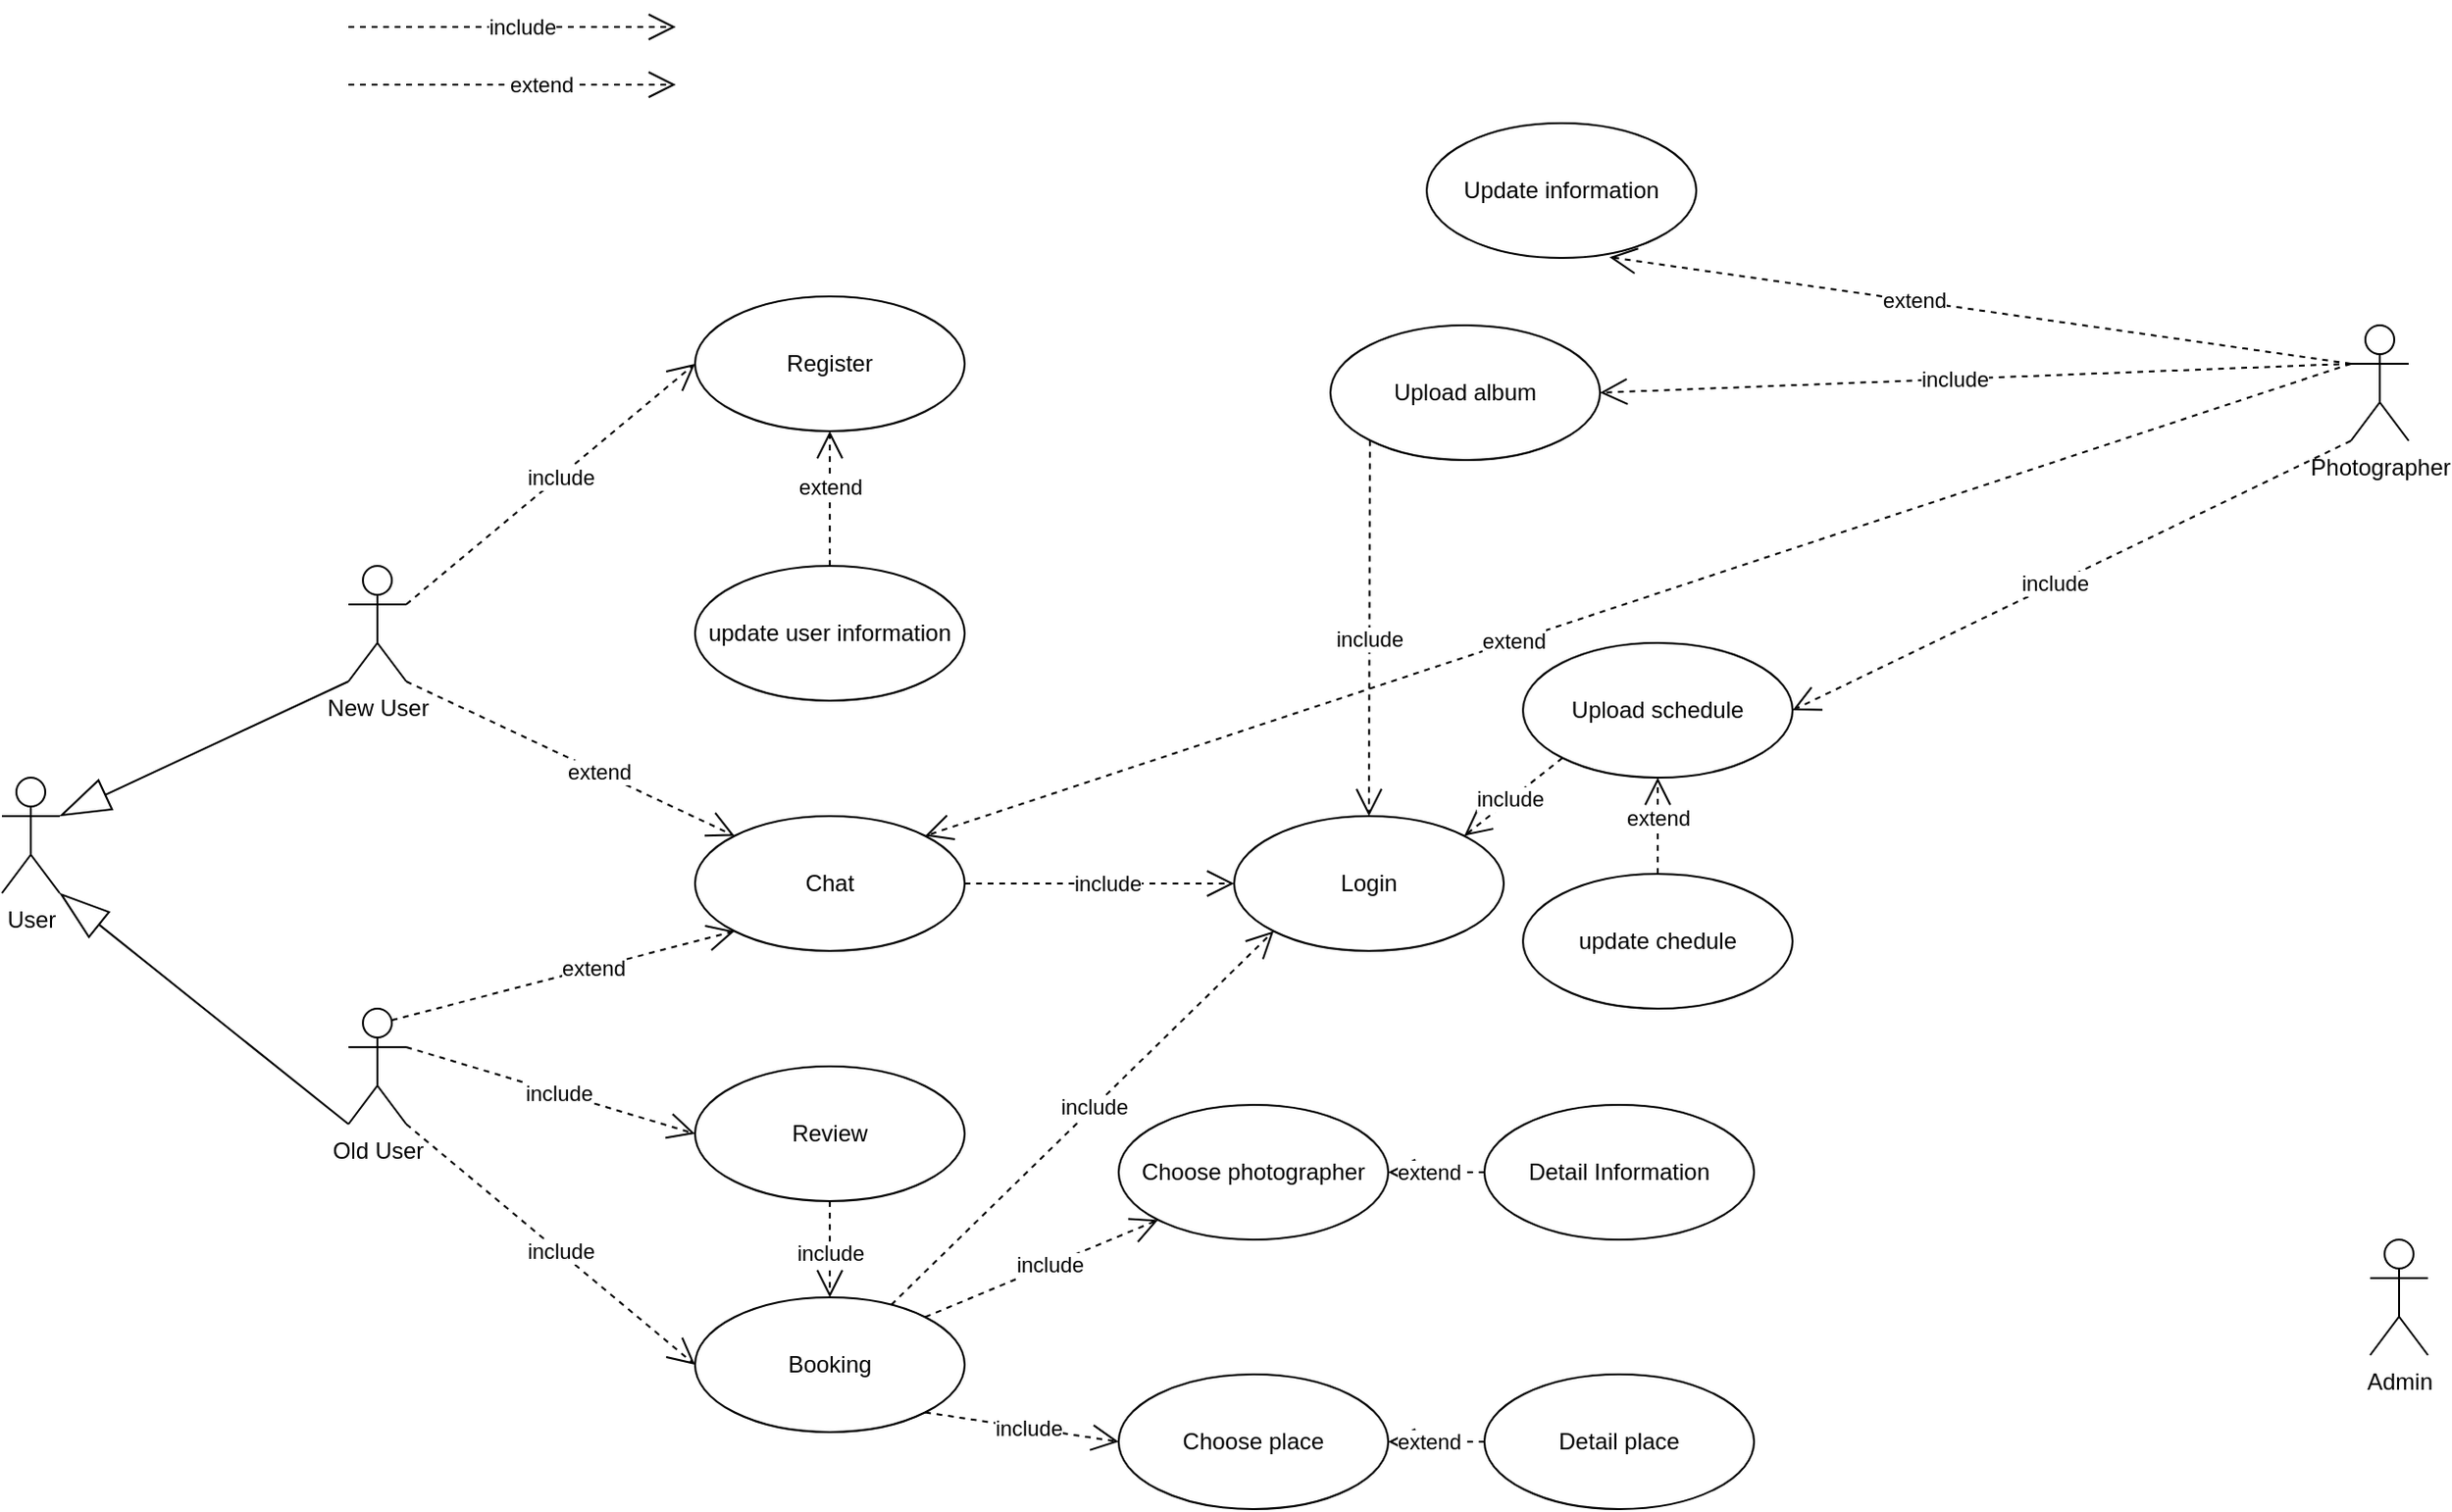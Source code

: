 <mxfile version="13.7.9" type="github">
  <diagram id="EGZNZqLGof7JbSLH0rr6" name="Page-1">
    <mxGraphModel dx="1426" dy="783" grid="1" gridSize="10" guides="1" tooltips="1" connect="1" arrows="1" fold="1" page="1" pageScale="1" pageWidth="1100" pageHeight="1700" math="0" shadow="0">
      <root>
        <mxCell id="0" />
        <mxCell id="1" parent="0" />
        <mxCell id="xwwWXdzjIdcxHAzQ7T1N-3" value="User" style="shape=umlActor;verticalLabelPosition=bottom;verticalAlign=top;html=1;" vertex="1" parent="1">
          <mxGeometry x="90" y="820" width="30" height="60" as="geometry" />
        </mxCell>
        <mxCell id="xwwWXdzjIdcxHAzQ7T1N-4" value="New User" style="shape=umlActor;verticalLabelPosition=bottom;verticalAlign=top;html=1;" vertex="1" parent="1">
          <mxGeometry x="270" y="710" width="30" height="60" as="geometry" />
        </mxCell>
        <mxCell id="xwwWXdzjIdcxHAzQ7T1N-7" value="Old User" style="shape=umlActor;verticalLabelPosition=bottom;verticalAlign=top;html=1;" vertex="1" parent="1">
          <mxGeometry x="270" y="940" width="30" height="60" as="geometry" />
        </mxCell>
        <mxCell id="xwwWXdzjIdcxHAzQ7T1N-8" value="Register" style="ellipse;whiteSpace=wrap;html=1;" vertex="1" parent="1">
          <mxGeometry x="450" y="570" width="140" height="70" as="geometry" />
        </mxCell>
        <mxCell id="xwwWXdzjIdcxHAzQ7T1N-9" value="Chat" style="ellipse;whiteSpace=wrap;html=1;" vertex="1" parent="1">
          <mxGeometry x="450" y="840" width="140" height="70" as="geometry" />
        </mxCell>
        <mxCell id="xwwWXdzjIdcxHAzQ7T1N-10" value="Login" style="ellipse;whiteSpace=wrap;html=1;" vertex="1" parent="1">
          <mxGeometry x="730" y="840" width="140" height="70" as="geometry" />
        </mxCell>
        <mxCell id="xwwWXdzjIdcxHAzQ7T1N-11" value="Booking" style="ellipse;whiteSpace=wrap;html=1;" vertex="1" parent="1">
          <mxGeometry x="450" y="1090" width="140" height="70" as="geometry" />
        </mxCell>
        <mxCell id="xwwWXdzjIdcxHAzQ7T1N-12" value="Choose photographer" style="ellipse;whiteSpace=wrap;html=1;" vertex="1" parent="1">
          <mxGeometry x="670" y="990" width="140" height="70" as="geometry" />
        </mxCell>
        <mxCell id="xwwWXdzjIdcxHAzQ7T1N-13" value="Choose place" style="ellipse;whiteSpace=wrap;html=1;" vertex="1" parent="1">
          <mxGeometry x="670" y="1130" width="140" height="70" as="geometry" />
        </mxCell>
        <mxCell id="xwwWXdzjIdcxHAzQ7T1N-14" value="Review" style="ellipse;whiteSpace=wrap;html=1;" vertex="1" parent="1">
          <mxGeometry x="450" y="970" width="140" height="70" as="geometry" />
        </mxCell>
        <mxCell id="xwwWXdzjIdcxHAzQ7T1N-15" value="Upload album" style="ellipse;whiteSpace=wrap;html=1;" vertex="1" parent="1">
          <mxGeometry x="780" y="585" width="140" height="70" as="geometry" />
        </mxCell>
        <mxCell id="xwwWXdzjIdcxHAzQ7T1N-16" value="Photographer" style="shape=umlActor;verticalLabelPosition=bottom;verticalAlign=top;html=1;" vertex="1" parent="1">
          <mxGeometry x="1310" y="585" width="30" height="60" as="geometry" />
        </mxCell>
        <mxCell id="xwwWXdzjIdcxHAzQ7T1N-17" value="Admin" style="shape=umlActor;verticalLabelPosition=bottom;verticalAlign=top;html=1;" vertex="1" parent="1">
          <mxGeometry x="1320" y="1060" width="30" height="60" as="geometry" />
        </mxCell>
        <mxCell id="xwwWXdzjIdcxHAzQ7T1N-19" value="Upload schedule" style="ellipse;whiteSpace=wrap;html=1;" vertex="1" parent="1">
          <mxGeometry x="880" y="750" width="140" height="70" as="geometry" />
        </mxCell>
        <mxCell id="xwwWXdzjIdcxHAzQ7T1N-22" value="" style="endArrow=blockThin;endFill=0;endSize=24;html=1;exitX=0;exitY=1;exitDx=0;exitDy=0;exitPerimeter=0;entryX=1;entryY=0.333;entryDx=0;entryDy=0;entryPerimeter=0;" edge="1" parent="1" source="xwwWXdzjIdcxHAzQ7T1N-4" target="xwwWXdzjIdcxHAzQ7T1N-3">
          <mxGeometry width="160" relative="1" as="geometry">
            <mxPoint x="230" y="820" as="sourcePoint" />
            <mxPoint x="390" y="820" as="targetPoint" />
          </mxGeometry>
        </mxCell>
        <mxCell id="xwwWXdzjIdcxHAzQ7T1N-23" value="" style="endArrow=blockThin;endFill=0;endSize=24;html=1;exitX=0;exitY=1;exitDx=0;exitDy=0;exitPerimeter=0;entryX=1;entryY=1;entryDx=0;entryDy=0;entryPerimeter=0;" edge="1" parent="1" source="xwwWXdzjIdcxHAzQ7T1N-7" target="xwwWXdzjIdcxHAzQ7T1N-3">
          <mxGeometry width="160" relative="1" as="geometry">
            <mxPoint x="190" y="910" as="sourcePoint" />
            <mxPoint x="40" y="980" as="targetPoint" />
          </mxGeometry>
        </mxCell>
        <mxCell id="xwwWXdzjIdcxHAzQ7T1N-24" value="include" style="endArrow=open;endSize=12;dashed=1;html=1;" edge="1" parent="1">
          <mxGeometry x="0.059" width="160" relative="1" as="geometry">
            <mxPoint x="270" y="430" as="sourcePoint" />
            <mxPoint x="440" y="430" as="targetPoint" />
            <mxPoint as="offset" />
          </mxGeometry>
        </mxCell>
        <mxCell id="xwwWXdzjIdcxHAzQ7T1N-26" value="extend" style="endArrow=open;endSize=12;dashed=1;html=1;" edge="1" parent="1">
          <mxGeometry x="0.176" width="160" relative="1" as="geometry">
            <mxPoint x="270" y="460" as="sourcePoint" />
            <mxPoint x="440" y="460" as="targetPoint" />
            <mxPoint as="offset" />
          </mxGeometry>
        </mxCell>
        <mxCell id="xwwWXdzjIdcxHAzQ7T1N-27" value="include" style="endArrow=open;endSize=12;dashed=1;html=1;exitX=1;exitY=0.333;exitDx=0;exitDy=0;exitPerimeter=0;entryX=0;entryY=0.5;entryDx=0;entryDy=0;" edge="1" parent="1" source="xwwWXdzjIdcxHAzQ7T1N-4" target="xwwWXdzjIdcxHAzQ7T1N-8">
          <mxGeometry x="0.059" width="160" relative="1" as="geometry">
            <mxPoint x="340" y="670" as="sourcePoint" />
            <mxPoint x="510" y="670" as="targetPoint" />
            <mxPoint as="offset" />
          </mxGeometry>
        </mxCell>
        <mxCell id="xwwWXdzjIdcxHAzQ7T1N-28" value="include" style="endArrow=open;endSize=12;dashed=1;html=1;exitX=0;exitY=0.333;exitDx=0;exitDy=0;exitPerimeter=0;entryX=1;entryY=0.5;entryDx=0;entryDy=0;" edge="1" parent="1" source="xwwWXdzjIdcxHAzQ7T1N-16" target="xwwWXdzjIdcxHAzQ7T1N-15">
          <mxGeometry x="0.059" width="160" relative="1" as="geometry">
            <mxPoint x="1040" y="630" as="sourcePoint" />
            <mxPoint x="1210" y="630" as="targetPoint" />
            <mxPoint as="offset" />
          </mxGeometry>
        </mxCell>
        <mxCell id="xwwWXdzjIdcxHAzQ7T1N-29" value="include" style="endArrow=open;endSize=12;dashed=1;html=1;entryX=1;entryY=0.5;entryDx=0;entryDy=0;exitX=0;exitY=1;exitDx=0;exitDy=0;exitPerimeter=0;" edge="1" parent="1" source="xwwWXdzjIdcxHAzQ7T1N-16" target="xwwWXdzjIdcxHAzQ7T1N-19">
          <mxGeometry x="0.059" width="160" relative="1" as="geometry">
            <mxPoint x="1130" y="670" as="sourcePoint" />
            <mxPoint x="1260" y="550" as="targetPoint" />
            <mxPoint as="offset" />
          </mxGeometry>
        </mxCell>
        <mxCell id="xwwWXdzjIdcxHAzQ7T1N-30" value="Update information" style="ellipse;whiteSpace=wrap;html=1;" vertex="1" parent="1">
          <mxGeometry x="830" y="480" width="140" height="70" as="geometry" />
        </mxCell>
        <mxCell id="xwwWXdzjIdcxHAzQ7T1N-31" value="extend" style="endArrow=open;endSize=12;dashed=1;html=1;exitX=0;exitY=0.333;exitDx=0;exitDy=0;exitPerimeter=0;entryX=0.678;entryY=0.994;entryDx=0;entryDy=0;entryPerimeter=0;" edge="1" parent="1" source="xwwWXdzjIdcxHAzQ7T1N-16" target="xwwWXdzjIdcxHAzQ7T1N-30">
          <mxGeometry x="0.176" width="160" relative="1" as="geometry">
            <mxPoint x="1110" y="560" as="sourcePoint" />
            <mxPoint x="1280" y="560" as="targetPoint" />
            <mxPoint as="offset" />
          </mxGeometry>
        </mxCell>
        <mxCell id="xwwWXdzjIdcxHAzQ7T1N-32" value="extend" style="endArrow=open;endSize=12;dashed=1;html=1;exitX=0.75;exitY=0.1;exitDx=0;exitDy=0;exitPerimeter=0;entryX=0;entryY=1;entryDx=0;entryDy=0;" edge="1" parent="1" source="xwwWXdzjIdcxHAzQ7T1N-7" target="xwwWXdzjIdcxHAzQ7T1N-9">
          <mxGeometry x="0.176" width="160" relative="1" as="geometry">
            <mxPoint x="360" y="910" as="sourcePoint" />
            <mxPoint x="530" y="910" as="targetPoint" />
            <mxPoint as="offset" />
          </mxGeometry>
        </mxCell>
        <mxCell id="xwwWXdzjIdcxHAzQ7T1N-33" value="include" style="endArrow=open;endSize=12;dashed=1;html=1;exitX=1;exitY=0.333;exitDx=0;exitDy=0;exitPerimeter=0;entryX=0;entryY=0.5;entryDx=0;entryDy=0;" edge="1" parent="1" source="xwwWXdzjIdcxHAzQ7T1N-7" target="xwwWXdzjIdcxHAzQ7T1N-14">
          <mxGeometry x="0.059" width="160" relative="1" as="geometry">
            <mxPoint x="410" y="980" as="sourcePoint" />
            <mxPoint x="580" y="980" as="targetPoint" />
            <mxPoint as="offset" />
          </mxGeometry>
        </mxCell>
        <mxCell id="xwwWXdzjIdcxHAzQ7T1N-34" value="include" style="endArrow=open;endSize=12;dashed=1;html=1;exitX=1;exitY=1;exitDx=0;exitDy=0;exitPerimeter=0;entryX=0;entryY=0.5;entryDx=0;entryDy=0;" edge="1" parent="1" source="xwwWXdzjIdcxHAzQ7T1N-7" target="xwwWXdzjIdcxHAzQ7T1N-11">
          <mxGeometry x="0.059" width="160" relative="1" as="geometry">
            <mxPoint x="370" y="1070" as="sourcePoint" />
            <mxPoint x="540" y="1070" as="targetPoint" />
            <mxPoint as="offset" />
          </mxGeometry>
        </mxCell>
        <mxCell id="xwwWXdzjIdcxHAzQ7T1N-35" value="extend" style="endArrow=open;endSize=12;dashed=1;html=1;entryX=1;entryY=0;entryDx=0;entryDy=0;exitX=0;exitY=0.333;exitDx=0;exitDy=0;exitPerimeter=0;" edge="1" parent="1" source="xwwWXdzjIdcxHAzQ7T1N-16" target="xwwWXdzjIdcxHAzQ7T1N-9">
          <mxGeometry x="0.176" width="160" relative="1" as="geometry">
            <mxPoint x="1120" y="670" as="sourcePoint" />
            <mxPoint x="790" y="760" as="targetPoint" />
            <mxPoint as="offset" />
          </mxGeometry>
        </mxCell>
        <mxCell id="xwwWXdzjIdcxHAzQ7T1N-36" value="extend" style="endArrow=open;endSize=12;dashed=1;html=1;exitX=1;exitY=1;exitDx=0;exitDy=0;exitPerimeter=0;entryX=0;entryY=0;entryDx=0;entryDy=0;" edge="1" parent="1" source="xwwWXdzjIdcxHAzQ7T1N-4" target="xwwWXdzjIdcxHAzQ7T1N-9">
          <mxGeometry x="0.176" width="160" relative="1" as="geometry">
            <mxPoint x="470" y="730" as="sourcePoint" />
            <mxPoint x="640" y="730" as="targetPoint" />
            <mxPoint as="offset" />
          </mxGeometry>
        </mxCell>
        <mxCell id="xwwWXdzjIdcxHAzQ7T1N-37" value="include" style="endArrow=open;endSize=12;dashed=1;html=1;exitX=0.5;exitY=1;exitDx=0;exitDy=0;entryX=0.5;entryY=0;entryDx=0;entryDy=0;" edge="1" parent="1" source="xwwWXdzjIdcxHAzQ7T1N-14" target="xwwWXdzjIdcxHAzQ7T1N-11">
          <mxGeometry x="0.059" width="160" relative="1" as="geometry">
            <mxPoint x="580" y="1060" as="sourcePoint" />
            <mxPoint x="750" y="1060" as="targetPoint" />
            <mxPoint as="offset" />
          </mxGeometry>
        </mxCell>
        <mxCell id="xwwWXdzjIdcxHAzQ7T1N-38" value="include" style="endArrow=open;endSize=12;dashed=1;html=1;exitX=1;exitY=0;exitDx=0;exitDy=0;entryX=0;entryY=1;entryDx=0;entryDy=0;" edge="1" parent="1" source="xwwWXdzjIdcxHAzQ7T1N-11" target="xwwWXdzjIdcxHAzQ7T1N-12">
          <mxGeometry x="0.059" width="160" relative="1" as="geometry">
            <mxPoint x="630" y="930" as="sourcePoint" />
            <mxPoint x="800" y="930" as="targetPoint" />
            <mxPoint as="offset" />
          </mxGeometry>
        </mxCell>
        <mxCell id="xwwWXdzjIdcxHAzQ7T1N-39" value="include" style="endArrow=open;endSize=12;dashed=1;html=1;exitX=1;exitY=1;exitDx=0;exitDy=0;entryX=0;entryY=0.5;entryDx=0;entryDy=0;" edge="1" parent="1" source="xwwWXdzjIdcxHAzQ7T1N-11" target="xwwWXdzjIdcxHAzQ7T1N-13">
          <mxGeometry x="0.059" width="160" relative="1" as="geometry">
            <mxPoint x="580" y="940" as="sourcePoint" />
            <mxPoint x="750" y="940" as="targetPoint" />
            <mxPoint as="offset" />
          </mxGeometry>
        </mxCell>
        <mxCell id="xwwWXdzjIdcxHAzQ7T1N-40" value="include" style="endArrow=open;endSize=12;dashed=1;html=1;entryX=0;entryY=1;entryDx=0;entryDy=0;" edge="1" parent="1" source="xwwWXdzjIdcxHAzQ7T1N-11" target="xwwWXdzjIdcxHAzQ7T1N-10">
          <mxGeometry x="0.059" width="160" relative="1" as="geometry">
            <mxPoint x="670" y="900" as="sourcePoint" />
            <mxPoint x="840" y="900" as="targetPoint" />
            <mxPoint as="offset" />
          </mxGeometry>
        </mxCell>
        <mxCell id="xwwWXdzjIdcxHAzQ7T1N-41" value="include" style="endArrow=open;endSize=12;dashed=1;html=1;exitX=1;exitY=0.5;exitDx=0;exitDy=0;entryX=0;entryY=0.5;entryDx=0;entryDy=0;" edge="1" parent="1" source="xwwWXdzjIdcxHAzQ7T1N-9" target="xwwWXdzjIdcxHAzQ7T1N-10">
          <mxGeometry x="0.059" width="160" relative="1" as="geometry">
            <mxPoint x="600" y="730" as="sourcePoint" />
            <mxPoint x="770" y="730" as="targetPoint" />
            <mxPoint as="offset" />
          </mxGeometry>
        </mxCell>
        <mxCell id="xwwWXdzjIdcxHAzQ7T1N-42" value="Detail place" style="ellipse;whiteSpace=wrap;html=1;" vertex="1" parent="1">
          <mxGeometry x="860" y="1130" width="140" height="70" as="geometry" />
        </mxCell>
        <mxCell id="xwwWXdzjIdcxHAzQ7T1N-43" value="Detail Information" style="ellipse;whiteSpace=wrap;html=1;" vertex="1" parent="1">
          <mxGeometry x="860" y="990" width="140" height="70" as="geometry" />
        </mxCell>
        <mxCell id="xwwWXdzjIdcxHAzQ7T1N-44" value="extend" style="endArrow=open;endSize=12;dashed=1;html=1;exitX=0;exitY=0.5;exitDx=0;exitDy=0;entryX=1;entryY=0.5;entryDx=0;entryDy=0;" edge="1" parent="1" source="xwwWXdzjIdcxHAzQ7T1N-42" target="xwwWXdzjIdcxHAzQ7T1N-13">
          <mxGeometry x="0.176" width="160" relative="1" as="geometry">
            <mxPoint x="1060" y="1080" as="sourcePoint" />
            <mxPoint x="1230" y="1080" as="targetPoint" />
            <mxPoint as="offset" />
          </mxGeometry>
        </mxCell>
        <mxCell id="xwwWXdzjIdcxHAzQ7T1N-45" value="extend" style="endArrow=open;endSize=12;dashed=1;html=1;exitX=0;exitY=0.5;exitDx=0;exitDy=0;entryX=1;entryY=0.5;entryDx=0;entryDy=0;" edge="1" parent="1" source="xwwWXdzjIdcxHAzQ7T1N-43" target="xwwWXdzjIdcxHAzQ7T1N-12">
          <mxGeometry x="0.176" width="160" relative="1" as="geometry">
            <mxPoint x="820" y="960" as="sourcePoint" />
            <mxPoint x="990" y="960" as="targetPoint" />
            <mxPoint as="offset" />
          </mxGeometry>
        </mxCell>
        <mxCell id="xwwWXdzjIdcxHAzQ7T1N-46" value="include" style="endArrow=open;endSize=12;dashed=1;html=1;exitX=0;exitY=1;exitDx=0;exitDy=0;entryX=1;entryY=0;entryDx=0;entryDy=0;" edge="1" parent="1" source="xwwWXdzjIdcxHAzQ7T1N-19" target="xwwWXdzjIdcxHAzQ7T1N-10">
          <mxGeometry x="0.059" width="160" relative="1" as="geometry">
            <mxPoint x="730" y="710" as="sourcePoint" />
            <mxPoint x="900" y="710" as="targetPoint" />
            <mxPoint as="offset" />
          </mxGeometry>
        </mxCell>
        <mxCell id="xwwWXdzjIdcxHAzQ7T1N-47" value="include" style="endArrow=open;endSize=12;dashed=1;html=1;exitX=0;exitY=1;exitDx=0;exitDy=0;entryX=0.5;entryY=0;entryDx=0;entryDy=0;" edge="1" parent="1" source="xwwWXdzjIdcxHAzQ7T1N-15" target="xwwWXdzjIdcxHAzQ7T1N-10">
          <mxGeometry x="0.059" width="160" relative="1" as="geometry">
            <mxPoint x="770" y="660" as="sourcePoint" />
            <mxPoint x="940" y="660" as="targetPoint" />
            <mxPoint as="offset" />
          </mxGeometry>
        </mxCell>
        <mxCell id="xwwWXdzjIdcxHAzQ7T1N-48" value="update user information" style="ellipse;whiteSpace=wrap;html=1;" vertex="1" parent="1">
          <mxGeometry x="450" y="710" width="140" height="70" as="geometry" />
        </mxCell>
        <mxCell id="xwwWXdzjIdcxHAzQ7T1N-49" value="extend" style="endArrow=open;endSize=12;dashed=1;html=1;exitX=0.5;exitY=0;exitDx=0;exitDy=0;entryX=0.5;entryY=1;entryDx=0;entryDy=0;" edge="1" parent="1" source="xwwWXdzjIdcxHAzQ7T1N-48" target="xwwWXdzjIdcxHAzQ7T1N-8">
          <mxGeometry x="0.176" width="160" relative="1" as="geometry">
            <mxPoint x="520" y="650" as="sourcePoint" />
            <mxPoint x="690" y="650" as="targetPoint" />
            <mxPoint as="offset" />
          </mxGeometry>
        </mxCell>
        <mxCell id="xwwWXdzjIdcxHAzQ7T1N-51" value="update chedule" style="ellipse;whiteSpace=wrap;html=1;" vertex="1" parent="1">
          <mxGeometry x="880" y="870" width="140" height="70" as="geometry" />
        </mxCell>
        <mxCell id="xwwWXdzjIdcxHAzQ7T1N-52" value="extend" style="endArrow=open;endSize=12;dashed=1;html=1;entryX=0.5;entryY=1;entryDx=0;entryDy=0;exitX=0.5;exitY=0;exitDx=0;exitDy=0;" edge="1" parent="1" source="xwwWXdzjIdcxHAzQ7T1N-51" target="xwwWXdzjIdcxHAzQ7T1N-19">
          <mxGeometry x="0.176" width="160" relative="1" as="geometry">
            <mxPoint x="1190" y="800" as="sourcePoint" />
            <mxPoint x="1360" y="800" as="targetPoint" />
            <mxPoint as="offset" />
          </mxGeometry>
        </mxCell>
      </root>
    </mxGraphModel>
  </diagram>
</mxfile>
